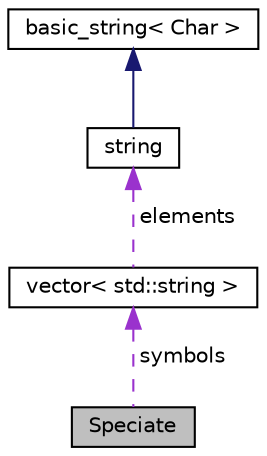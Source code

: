 digraph "Speciate"
{
 // INTERACTIVE_SVG=YES
 // LATEX_PDF_SIZE
  bgcolor="transparent";
  edge [fontname="Helvetica",fontsize="10",labelfontname="Helvetica",labelfontsize="10"];
  node [fontname="Helvetica",fontsize="10",shape=record];
  Node1 [label="Speciate",height=0.2,width=0.4,color="black", fillcolor="grey75", style="filled", fontcolor="black",tooltip="The auxiliary type used to specify phase species to be determined from element symbols."];
  Node2 -> Node1 [dir="back",color="darkorchid3",fontsize="10",style="dashed",label=" symbols" ,fontname="Helvetica"];
  Node2 [label="vector\< std::string \>",height=0.2,width=0.4,color="black",tooltip=" "];
  Node3 -> Node2 [dir="back",color="darkorchid3",fontsize="10",style="dashed",label=" elements" ,fontname="Helvetica"];
  Node3 [label="string",height=0.2,width=0.4,color="black",tooltip=" "];
  Node4 -> Node3 [dir="back",color="midnightblue",fontsize="10",style="solid",fontname="Helvetica"];
  Node4 [label="basic_string\< Char \>",height=0.2,width=0.4,color="black",tooltip=" "];
}
